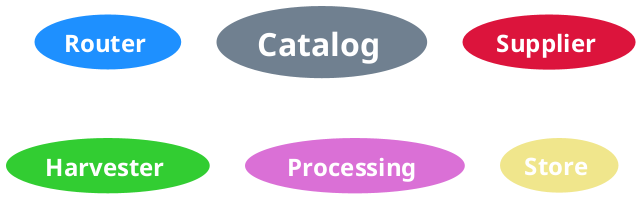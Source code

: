 @startuml servicesPrinciplesStars

hide stereotype

skinparam usecase {

    BackgroundColor<< Catalog >> SlateGrey
    BorderColor<< Catalog >> SlateGrey
    FontSize<< Catalog >>  32

    BackgroundColor<< Supplier >> Crimson
    BorderColor<< Supplier >> Crimson

    BackgroundColor<< Harvester >> LimeGreen
    BorderColor<< Harvester >> LimeGreen

    BackgroundColor<< Store >> Khaki
    BorderColor<< Store >> Khaki

    BackgroundColor<< Processing >> Orchid
    BorderColor<< Processing >> Orchid

    BackgroundColor<< Router >> DodgerBlue
    BorderColor<< Router >> DodgerBlue

    FontColor White
    FontName Verdana
    FontStyle Bold
    FontSize 24

    shadowing false

    ArrowColor CadetBlue
    ArrowThickness 6

}

(Router) <<Router>> as router
(Catalog) <<Catalog>> as catalog
(Supplier) <<Supplier>> as supplier
(Harvester) <<Harvester>> as harvester
(Processing) <<Processing>> as processing
(Store) <<Store>> as store



@enduml